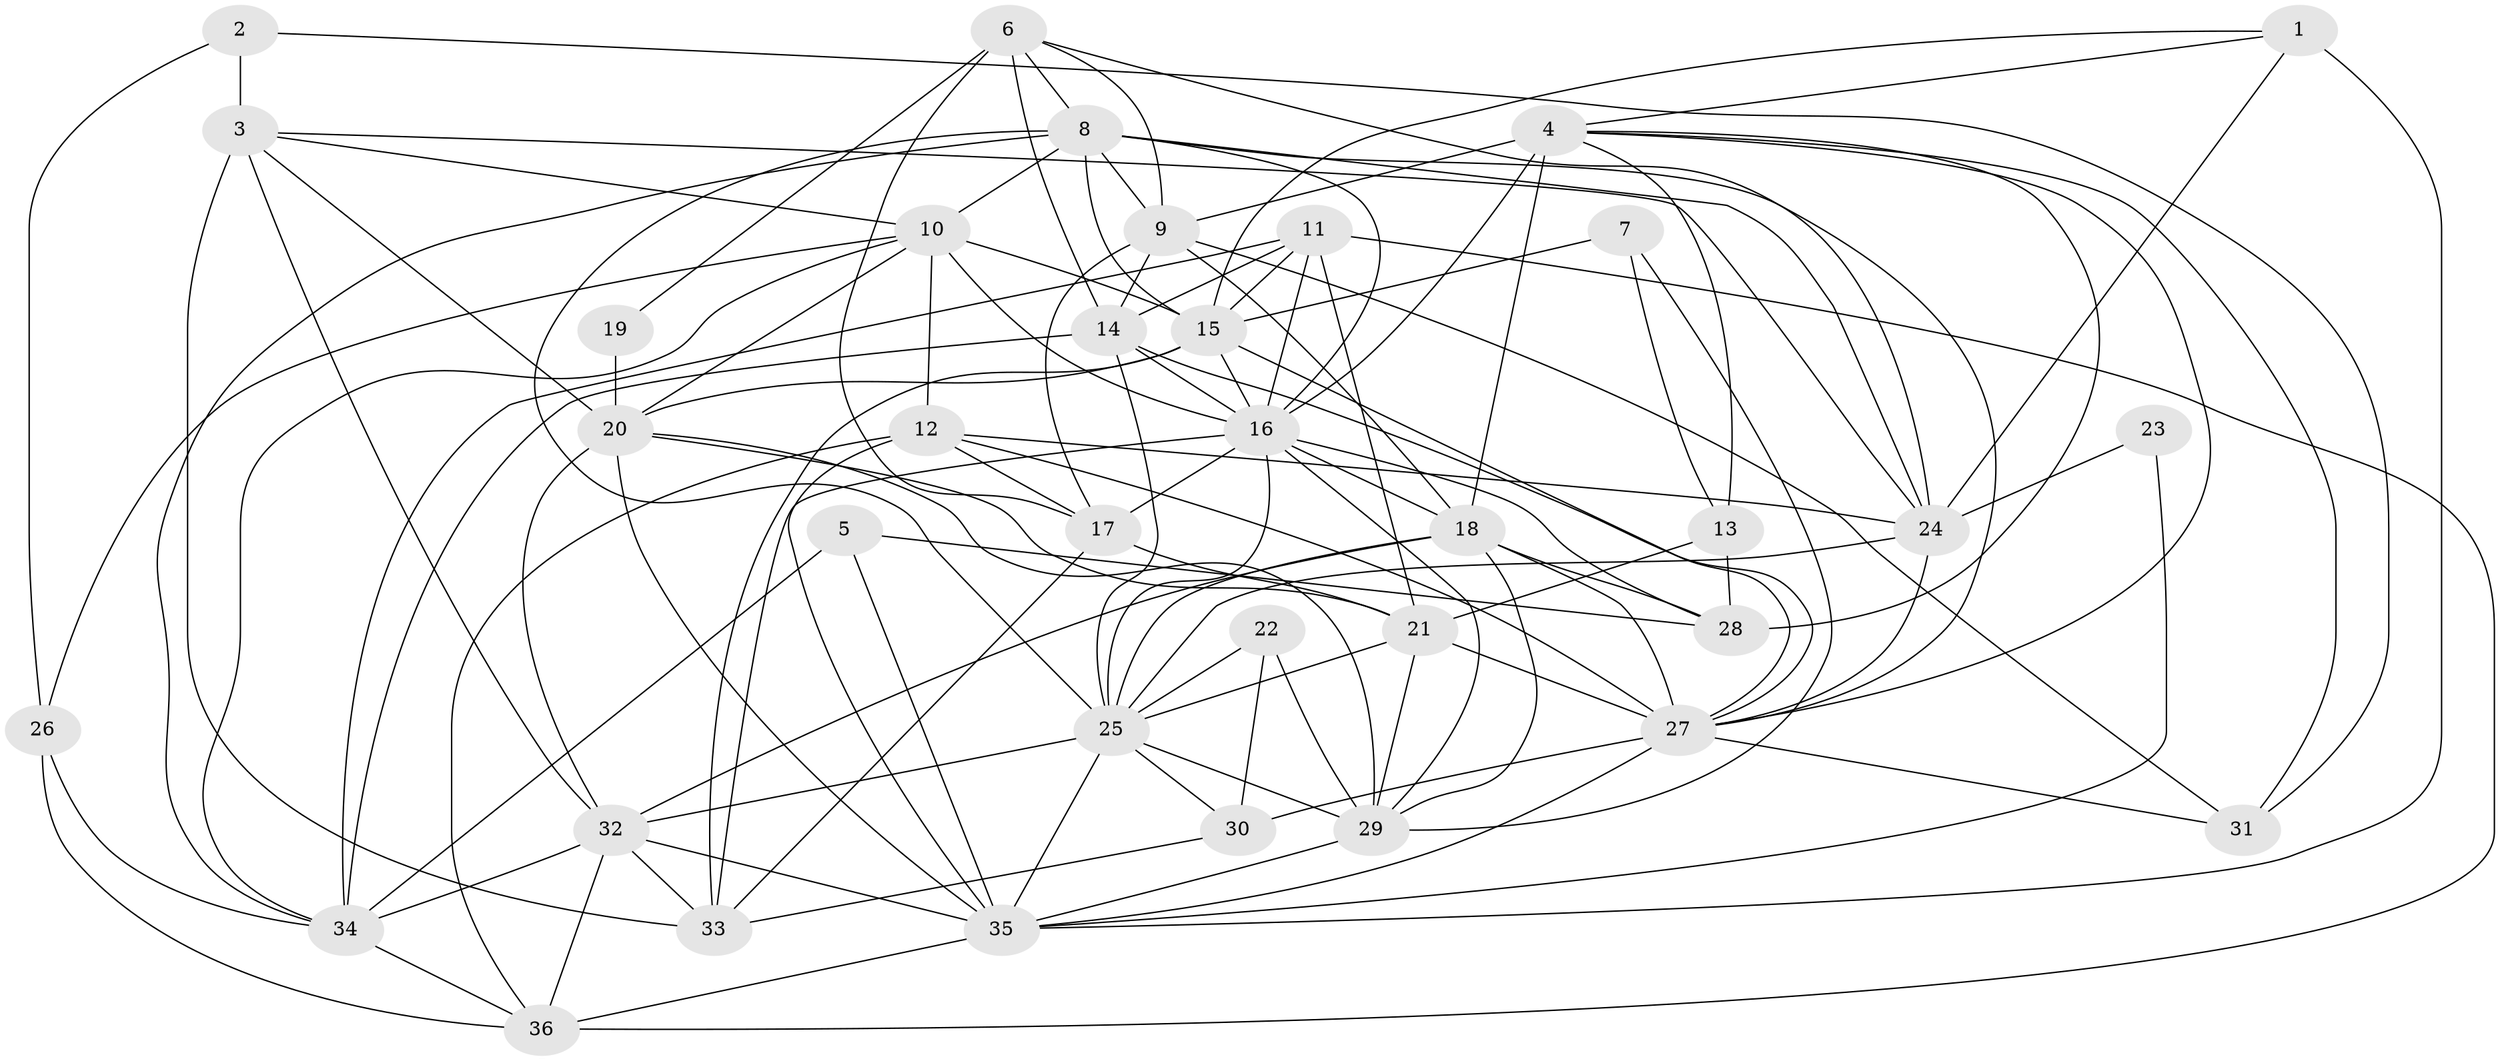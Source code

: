 // original degree distribution, {2: 0.13157894736842105, 3: 0.2982456140350877, 4: 0.22807017543859648, 5: 0.19298245614035087, 6: 0.10526315789473684, 7: 0.02631578947368421, 9: 0.008771929824561403, 8: 0.008771929824561403}
// Generated by graph-tools (version 1.1) at 2025/37/03/04/25 23:37:11]
// undirected, 36 vertices, 115 edges
graph export_dot {
  node [color=gray90,style=filled];
  1;
  2;
  3;
  4;
  5;
  6;
  7;
  8;
  9;
  10;
  11;
  12;
  13;
  14;
  15;
  16;
  17;
  18;
  19;
  20;
  21;
  22;
  23;
  24;
  25;
  26;
  27;
  28;
  29;
  30;
  31;
  32;
  33;
  34;
  35;
  36;
  1 -- 4 [weight=1.0];
  1 -- 15 [weight=1.0];
  1 -- 24 [weight=2.0];
  1 -- 35 [weight=1.0];
  2 -- 3 [weight=1.0];
  2 -- 26 [weight=1.0];
  2 -- 31 [weight=1.0];
  3 -- 10 [weight=1.0];
  3 -- 20 [weight=1.0];
  3 -- 24 [weight=1.0];
  3 -- 32 [weight=1.0];
  3 -- 33 [weight=1.0];
  4 -- 9 [weight=1.0];
  4 -- 13 [weight=1.0];
  4 -- 16 [weight=4.0];
  4 -- 18 [weight=1.0];
  4 -- 27 [weight=1.0];
  4 -- 28 [weight=1.0];
  4 -- 31 [weight=1.0];
  5 -- 28 [weight=1.0];
  5 -- 34 [weight=1.0];
  5 -- 35 [weight=1.0];
  6 -- 8 [weight=1.0];
  6 -- 9 [weight=1.0];
  6 -- 14 [weight=1.0];
  6 -- 17 [weight=2.0];
  6 -- 19 [weight=1.0];
  6 -- 24 [weight=1.0];
  7 -- 13 [weight=1.0];
  7 -- 15 [weight=2.0];
  7 -- 29 [weight=1.0];
  8 -- 9 [weight=1.0];
  8 -- 10 [weight=1.0];
  8 -- 15 [weight=2.0];
  8 -- 16 [weight=1.0];
  8 -- 24 [weight=1.0];
  8 -- 25 [weight=2.0];
  8 -- 27 [weight=1.0];
  8 -- 34 [weight=2.0];
  9 -- 14 [weight=1.0];
  9 -- 17 [weight=1.0];
  9 -- 18 [weight=1.0];
  9 -- 31 [weight=2.0];
  10 -- 12 [weight=1.0];
  10 -- 15 [weight=1.0];
  10 -- 16 [weight=1.0];
  10 -- 20 [weight=1.0];
  10 -- 26 [weight=2.0];
  10 -- 34 [weight=1.0];
  11 -- 14 [weight=1.0];
  11 -- 15 [weight=1.0];
  11 -- 16 [weight=1.0];
  11 -- 21 [weight=1.0];
  11 -- 34 [weight=1.0];
  11 -- 36 [weight=1.0];
  12 -- 17 [weight=1.0];
  12 -- 24 [weight=1.0];
  12 -- 27 [weight=1.0];
  12 -- 35 [weight=2.0];
  12 -- 36 [weight=1.0];
  13 -- 21 [weight=2.0];
  13 -- 28 [weight=1.0];
  14 -- 16 [weight=2.0];
  14 -- 25 [weight=1.0];
  14 -- 27 [weight=1.0];
  14 -- 34 [weight=3.0];
  15 -- 16 [weight=2.0];
  15 -- 20 [weight=1.0];
  15 -- 27 [weight=1.0];
  15 -- 33 [weight=1.0];
  16 -- 17 [weight=1.0];
  16 -- 18 [weight=1.0];
  16 -- 25 [weight=1.0];
  16 -- 28 [weight=1.0];
  16 -- 29 [weight=1.0];
  16 -- 33 [weight=1.0];
  17 -- 21 [weight=1.0];
  17 -- 33 [weight=1.0];
  18 -- 25 [weight=1.0];
  18 -- 27 [weight=1.0];
  18 -- 28 [weight=1.0];
  18 -- 29 [weight=1.0];
  18 -- 32 [weight=1.0];
  19 -- 20 [weight=2.0];
  20 -- 21 [weight=1.0];
  20 -- 29 [weight=1.0];
  20 -- 32 [weight=1.0];
  20 -- 35 [weight=1.0];
  21 -- 25 [weight=1.0];
  21 -- 27 [weight=3.0];
  21 -- 29 [weight=1.0];
  22 -- 25 [weight=1.0];
  22 -- 29 [weight=1.0];
  22 -- 30 [weight=1.0];
  23 -- 24 [weight=1.0];
  23 -- 35 [weight=2.0];
  24 -- 25 [weight=1.0];
  24 -- 27 [weight=2.0];
  25 -- 29 [weight=1.0];
  25 -- 30 [weight=1.0];
  25 -- 32 [weight=1.0];
  25 -- 35 [weight=1.0];
  26 -- 34 [weight=1.0];
  26 -- 36 [weight=2.0];
  27 -- 30 [weight=2.0];
  27 -- 31 [weight=1.0];
  27 -- 35 [weight=1.0];
  29 -- 35 [weight=1.0];
  30 -- 33 [weight=1.0];
  32 -- 33 [weight=1.0];
  32 -- 34 [weight=2.0];
  32 -- 35 [weight=1.0];
  32 -- 36 [weight=2.0];
  34 -- 36 [weight=1.0];
  35 -- 36 [weight=1.0];
}
